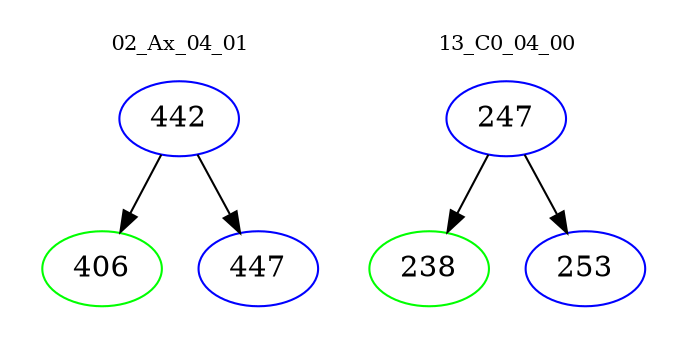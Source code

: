 digraph{
subgraph cluster_0 {
color = white
label = "02_Ax_04_01";
fontsize=10;
T0_442 [label="442", color="blue"]
T0_442 -> T0_406 [color="black"]
T0_406 [label="406", color="green"]
T0_442 -> T0_447 [color="black"]
T0_447 [label="447", color="blue"]
}
subgraph cluster_1 {
color = white
label = "13_C0_04_00";
fontsize=10;
T1_247 [label="247", color="blue"]
T1_247 -> T1_238 [color="black"]
T1_238 [label="238", color="green"]
T1_247 -> T1_253 [color="black"]
T1_253 [label="253", color="blue"]
}
}
